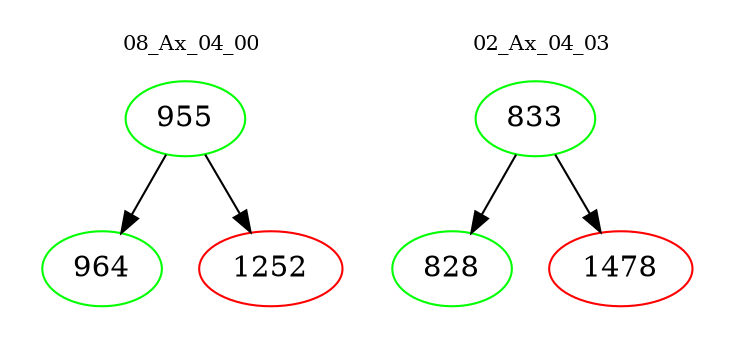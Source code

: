 digraph{
subgraph cluster_0 {
color = white
label = "08_Ax_04_00";
fontsize=10;
T0_955 [label="955", color="green"]
T0_955 -> T0_964 [color="black"]
T0_964 [label="964", color="green"]
T0_955 -> T0_1252 [color="black"]
T0_1252 [label="1252", color="red"]
}
subgraph cluster_1 {
color = white
label = "02_Ax_04_03";
fontsize=10;
T1_833 [label="833", color="green"]
T1_833 -> T1_828 [color="black"]
T1_828 [label="828", color="green"]
T1_833 -> T1_1478 [color="black"]
T1_1478 [label="1478", color="red"]
}
}
